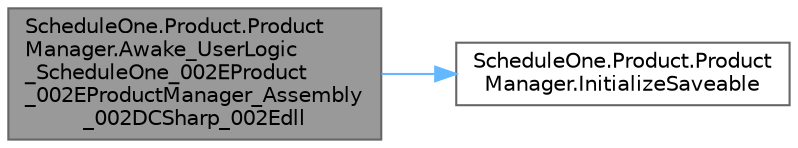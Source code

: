 digraph "ScheduleOne.Product.ProductManager.Awake_UserLogic_ScheduleOne_002EProduct_002EProductManager_Assembly_002DCSharp_002Edll"
{
 // LATEX_PDF_SIZE
  bgcolor="transparent";
  edge [fontname=Helvetica,fontsize=10,labelfontname=Helvetica,labelfontsize=10];
  node [fontname=Helvetica,fontsize=10,shape=box,height=0.2,width=0.4];
  rankdir="LR";
  Node1 [id="Node000001",label="ScheduleOne.Product.Product\lManager.Awake_UserLogic\l_ScheduleOne_002EProduct\l_002EProductManager_Assembly\l_002DCSharp_002Edll",height=0.2,width=0.4,color="gray40", fillcolor="grey60", style="filled", fontcolor="black",tooltip=" "];
  Node1 -> Node2 [id="edge1_Node000001_Node000002",color="steelblue1",style="solid",tooltip=" "];
  Node2 [id="Node000002",label="ScheduleOne.Product.Product\lManager.InitializeSaveable",height=0.2,width=0.4,color="grey40", fillcolor="white", style="filled",URL="$class_schedule_one_1_1_product_1_1_product_manager.html#a23ae36589571b10e48840ab783d6c5f1",tooltip=" "];
}

